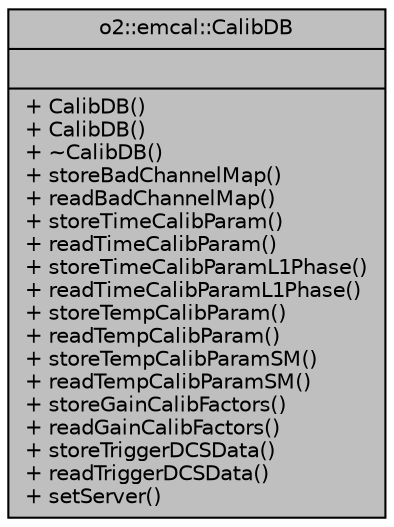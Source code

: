 digraph "o2::emcal::CalibDB"
{
 // INTERACTIVE_SVG=YES
  bgcolor="transparent";
  edge [fontname="Helvetica",fontsize="10",labelfontname="Helvetica",labelfontsize="10"];
  node [fontname="Helvetica",fontsize="10",shape=record];
  Node1 [label="{o2::emcal::CalibDB\n||+ CalibDB()\l+ CalibDB()\l+ ~CalibDB()\l+ storeBadChannelMap()\l+ readBadChannelMap()\l+ storeTimeCalibParam()\l+ readTimeCalibParam()\l+ storeTimeCalibParamL1Phase()\l+ readTimeCalibParamL1Phase()\l+ storeTempCalibParam()\l+ readTempCalibParam()\l+ storeTempCalibParamSM()\l+ readTempCalibParamSM()\l+ storeGainCalibFactors()\l+ readGainCalibFactors()\l+ storeTriggerDCSData()\l+ readTriggerDCSData()\l+ setServer()\l}",height=0.2,width=0.4,color="black", fillcolor="grey75", style="filled", fontcolor="black"];
}
